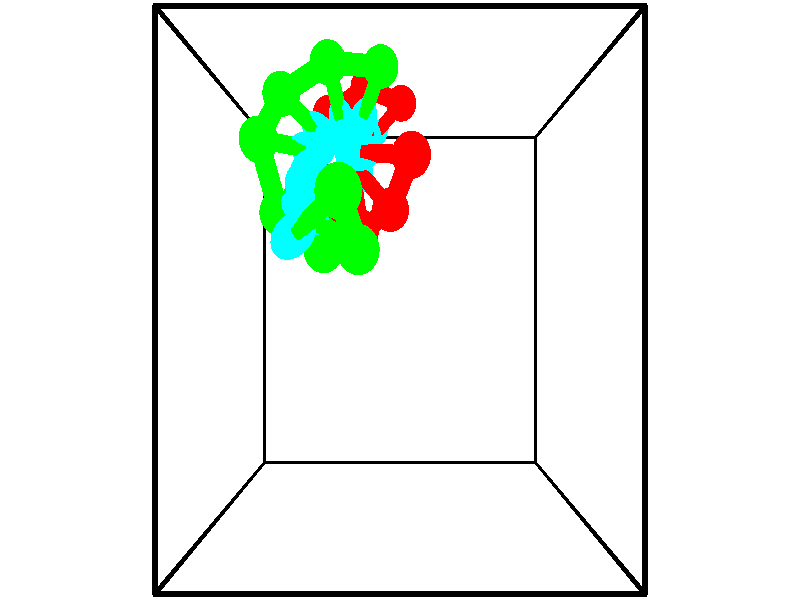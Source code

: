 // switches for output
#declare DRAW_BASES = 1; // possible values are 0, 1; only relevant for DNA ribbons
#declare DRAW_BASES_TYPE = 3; // possible values are 1, 2, 3; only relevant for DNA ribbons
#declare DRAW_FOG = 0; // set to 1 to enable fog

#include "colors.inc"

#include "transforms.inc"
background { rgb <1, 1, 1>}

#default {
   normal{
       ripples 0.25
       frequency 0.20
       turbulence 0.2
       lambda 5
   }
	finish {
		phong 0.1
		phong_size 40.
	}
}

// original window dimensions: 1024x640


// camera settings

camera {
	sky <-0, 1, 0>
	up <-0, 1, 0>
	right 1.6 * <1, 0, 0>
	location <2.5, 2.5, 11.1562>
	look_at <2.5, 2.5, 2.5>
	direction <0, 0, -8.6562>
	angle 67.0682
}


# declare cpy_camera_pos = <2.5, 2.5, 11.1562>;
# if (DRAW_FOG = 1)
fog {
	fog_type 2
	up vnormalize(cpy_camera_pos)
	color rgbt<1,1,1,0.3>
	distance 1e-5
	fog_alt 3e-3
	fog_offset 4
}
# end


// LIGHTS

# declare lum = 6;
global_settings {
	ambient_light rgb lum * <0.05, 0.05, 0.05>
	max_trace_level 15
}# declare cpy_direct_light_amount = 0.25;
light_source
{	1000 * <-1, -1, 1>,
	rgb lum * cpy_direct_light_amount
	parallel
}

light_source
{	1000 * <1, 1, -1>,
	rgb lum * cpy_direct_light_amount
	parallel
}

// strand 0

// nucleotide -1

// particle -1
sphere {
	<2.522284, 5.265307, 0.969230> 0.250000
	pigment { color rgbt <1,0,0,0> }
	no_shadow
}
cylinder {
	<2.242632, 5.032818, 0.802666>,  <2.074841, 4.893324, 0.702727>, 0.100000
	pigment { color rgbt <1,0,0,0> }
	no_shadow
}
cylinder {
	<2.242632, 5.032818, 0.802666>,  <2.522284, 5.265307, 0.969230>, 0.100000
	pigment { color rgbt <1,0,0,0> }
	no_shadow
}

// particle -1
sphere {
	<2.242632, 5.032818, 0.802666> 0.100000
	pigment { color rgbt <1,0,0,0> }
	no_shadow
}
sphere {
	0, 1
	scale<0.080000,0.200000,0.300000>
	matrix <0.037391, -0.611319, 0.790500,
		-0.714017, 0.537092, 0.449124,
		-0.699129, -0.581224, -0.416410,
		2.032893, 4.858451, 0.677743>
	pigment { color rgbt <0,1,1,0> }
	no_shadow
}
cylinder {
	<1.945266, 5.374674, 1.345323>,  <2.522284, 5.265307, 0.969230>, 0.130000
	pigment { color rgbt <1,0,0,0> }
	no_shadow
}

// nucleotide -1

// particle -1
sphere {
	<1.945266, 5.374674, 1.345323> 0.250000
	pigment { color rgbt <1,0,0,0> }
	no_shadow
}
cylinder {
	<1.975983, 5.007545, 1.189524>,  <1.994413, 4.787269, 1.096044>, 0.100000
	pigment { color rgbt <1,0,0,0> }
	no_shadow
}
cylinder {
	<1.975983, 5.007545, 1.189524>,  <1.945266, 5.374674, 1.345323>, 0.100000
	pigment { color rgbt <1,0,0,0> }
	no_shadow
}

// particle -1
sphere {
	<1.975983, 5.007545, 1.189524> 0.100000
	pigment { color rgbt <1,0,0,0> }
	no_shadow
}
sphere {
	0, 1
	scale<0.080000,0.200000,0.300000>
	matrix <-0.005495, -0.391035, 0.920359,
		-0.997032, -0.068537, -0.035072,
		0.076793, -0.917821, -0.389498,
		1.999021, 4.732199, 1.072674>
	pigment { color rgbt <0,1,1,0> }
	no_shadow
}
cylinder {
	<1.365729, 4.956052, 1.570763>,  <1.945266, 5.374674, 1.345323>, 0.130000
	pigment { color rgbt <1,0,0,0> }
	no_shadow
}

// nucleotide -1

// particle -1
sphere {
	<1.365729, 4.956052, 1.570763> 0.250000
	pigment { color rgbt <1,0,0,0> }
	no_shadow
}
cylinder {
	<1.679270, 4.724049, 1.482071>,  <1.867394, 4.584846, 1.428855>, 0.100000
	pigment { color rgbt <1,0,0,0> }
	no_shadow
}
cylinder {
	<1.679270, 4.724049, 1.482071>,  <1.365729, 4.956052, 1.570763>, 0.100000
	pigment { color rgbt <1,0,0,0> }
	no_shadow
}

// particle -1
sphere {
	<1.679270, 4.724049, 1.482071> 0.100000
	pigment { color rgbt <1,0,0,0> }
	no_shadow
}
sphere {
	0, 1
	scale<0.080000,0.200000,0.300000>
	matrix <-0.103129, -0.473728, 0.874612,
		-0.612324, -0.662699, -0.431149,
		0.783852, -0.580010, -0.221731,
		1.914425, 4.550046, 1.415552>
	pigment { color rgbt <0,1,1,0> }
	no_shadow
}
cylinder {
	<1.162458, 4.141552, 1.523889>,  <1.365729, 4.956052, 1.570763>, 0.130000
	pigment { color rgbt <1,0,0,0> }
	no_shadow
}

// nucleotide -1

// particle -1
sphere {
	<1.162458, 4.141552, 1.523889> 0.250000
	pigment { color rgbt <1,0,0,0> }
	no_shadow
}
cylinder {
	<1.536596, 4.226353, 1.637157>,  <1.761079, 4.277233, 1.705118>, 0.100000
	pigment { color rgbt <1,0,0,0> }
	no_shadow
}
cylinder {
	<1.536596, 4.226353, 1.637157>,  <1.162458, 4.141552, 1.523889>, 0.100000
	pigment { color rgbt <1,0,0,0> }
	no_shadow
}

// particle -1
sphere {
	<1.536596, 4.226353, 1.637157> 0.100000
	pigment { color rgbt <1,0,0,0> }
	no_shadow
}
sphere {
	0, 1
	scale<0.080000,0.200000,0.300000>
	matrix <-0.187940, -0.380353, 0.905544,
		0.299680, -0.900215, -0.315918,
		0.935345, 0.212000, 0.283171,
		1.817200, 4.289953, 1.722109>
	pigment { color rgbt <0,1,1,0> }
	no_shadow
}
cylinder {
	<1.410590, 3.574024, 1.919737>,  <1.162458, 4.141552, 1.523889>, 0.130000
	pigment { color rgbt <1,0,0,0> }
	no_shadow
}

// nucleotide -1

// particle -1
sphere {
	<1.410590, 3.574024, 1.919737> 0.250000
	pigment { color rgbt <1,0,0,0> }
	no_shadow
}
cylinder {
	<1.605904, 3.907436, 2.023123>,  <1.723092, 4.107484, 2.085155>, 0.100000
	pigment { color rgbt <1,0,0,0> }
	no_shadow
}
cylinder {
	<1.605904, 3.907436, 2.023123>,  <1.410590, 3.574024, 1.919737>, 0.100000
	pigment { color rgbt <1,0,0,0> }
	no_shadow
}

// particle -1
sphere {
	<1.605904, 3.907436, 2.023123> 0.100000
	pigment { color rgbt <1,0,0,0> }
	no_shadow
}
sphere {
	0, 1
	scale<0.080000,0.200000,0.300000>
	matrix <0.028855, -0.311432, 0.949830,
		0.872208, -0.456329, -0.176119,
		0.488284, 0.833531, 0.258466,
		1.752389, 4.157495, 2.100662>
	pigment { color rgbt <0,1,1,0> }
	no_shadow
}
cylinder {
	<1.944646, 3.341048, 2.400573>,  <1.410590, 3.574024, 1.919737>, 0.130000
	pigment { color rgbt <1,0,0,0> }
	no_shadow
}

// nucleotide -1

// particle -1
sphere {
	<1.944646, 3.341048, 2.400573> 0.250000
	pigment { color rgbt <1,0,0,0> }
	no_shadow
}
cylinder {
	<1.886383, 3.726536, 2.490042>,  <1.851425, 3.957828, 2.543723>, 0.100000
	pigment { color rgbt <1,0,0,0> }
	no_shadow
}
cylinder {
	<1.886383, 3.726536, 2.490042>,  <1.944646, 3.341048, 2.400573>, 0.100000
	pigment { color rgbt <1,0,0,0> }
	no_shadow
}

// particle -1
sphere {
	<1.886383, 3.726536, 2.490042> 0.100000
	pigment { color rgbt <1,0,0,0> }
	no_shadow
}
sphere {
	0, 1
	scale<0.080000,0.200000,0.300000>
	matrix <0.047971, -0.218938, 0.974559,
		0.988171, 0.152683, -0.014341,
		-0.145658, 0.963719, 0.223672,
		1.842685, 4.015652, 2.557143>
	pigment { color rgbt <0,1,1,0> }
	no_shadow
}
cylinder {
	<2.372347, 3.521208, 2.958519>,  <1.944646, 3.341048, 2.400573>, 0.130000
	pigment { color rgbt <1,0,0,0> }
	no_shadow
}

// nucleotide -1

// particle -1
sphere {
	<2.372347, 3.521208, 2.958519> 0.250000
	pigment { color rgbt <1,0,0,0> }
	no_shadow
}
cylinder {
	<2.092770, 3.806850, 2.974161>,  <1.925023, 3.978236, 2.983546>, 0.100000
	pigment { color rgbt <1,0,0,0> }
	no_shadow
}
cylinder {
	<2.092770, 3.806850, 2.974161>,  <2.372347, 3.521208, 2.958519>, 0.100000
	pigment { color rgbt <1,0,0,0> }
	no_shadow
}

// particle -1
sphere {
	<2.092770, 3.806850, 2.974161> 0.100000
	pigment { color rgbt <1,0,0,0> }
	no_shadow
}
sphere {
	0, 1
	scale<0.080000,0.200000,0.300000>
	matrix <-0.016072, -0.070348, 0.997393,
		0.714997, 0.696493, 0.060647,
		-0.698943, 0.714107, 0.039105,
		1.883087, 4.021082, 2.985893>
	pigment { color rgbt <0,1,1,0> }
	no_shadow
}
cylinder {
	<2.644077, 4.038967, 3.471204>,  <2.372347, 3.521208, 2.958519>, 0.130000
	pigment { color rgbt <1,0,0,0> }
	no_shadow
}

// nucleotide -1

// particle -1
sphere {
	<2.644077, 4.038967, 3.471204> 0.250000
	pigment { color rgbt <1,0,0,0> }
	no_shadow
}
cylinder {
	<2.246712, 4.062504, 3.431875>,  <2.008292, 4.076626, 3.408278>, 0.100000
	pigment { color rgbt <1,0,0,0> }
	no_shadow
}
cylinder {
	<2.246712, 4.062504, 3.431875>,  <2.644077, 4.038967, 3.471204>, 0.100000
	pigment { color rgbt <1,0,0,0> }
	no_shadow
}

// particle -1
sphere {
	<2.246712, 4.062504, 3.431875> 0.100000
	pigment { color rgbt <1,0,0,0> }
	no_shadow
}
sphere {
	0, 1
	scale<0.080000,0.200000,0.300000>
	matrix <-0.100495, -0.035201, 0.994315,
		0.055048, 0.997646, 0.040882,
		-0.993414, 0.058843, -0.098321,
		1.948688, 4.080157, 3.402379>
	pigment { color rgbt <0,1,1,0> }
	no_shadow
}
// strand 1

// nucleotide -1

// particle -1
sphere {
	<1.847166, 3.463147, 4.771699> 0.250000
	pigment { color rgbt <0,1,0,0> }
	no_shadow
}
cylinder {
	<1.545578, 3.250633, 4.617159>,  <1.364625, 3.123125, 4.524435>, 0.100000
	pigment { color rgbt <0,1,0,0> }
	no_shadow
}
cylinder {
	<1.545578, 3.250633, 4.617159>,  <1.847166, 3.463147, 4.771699>, 0.100000
	pigment { color rgbt <0,1,0,0> }
	no_shadow
}

// particle -1
sphere {
	<1.545578, 3.250633, 4.617159> 0.100000
	pigment { color rgbt <0,1,0,0> }
	no_shadow
}
sphere {
	0, 1
	scale<0.080000,0.200000,0.300000>
	matrix <0.114490, 0.472856, -0.873670,
		0.646857, -0.702953, -0.295692,
		-0.753969, -0.531285, -0.386351,
		1.319387, 3.091248, 4.501254>
	pigment { color rgbt <0,1,1,0> }
	no_shadow
}
cylinder {
	<2.010853, 2.991790, 4.090090>,  <1.847166, 3.463147, 4.771699>, 0.130000
	pigment { color rgbt <0,1,0,0> }
	no_shadow
}

// nucleotide -1

// particle -1
sphere {
	<2.010853, 2.991790, 4.090090> 0.250000
	pigment { color rgbt <0,1,0,0> }
	no_shadow
}
cylinder {
	<1.669273, 3.186844, 4.162737>,  <1.464326, 3.303876, 4.206325>, 0.100000
	pigment { color rgbt <0,1,0,0> }
	no_shadow
}
cylinder {
	<1.669273, 3.186844, 4.162737>,  <2.010853, 2.991790, 4.090090>, 0.100000
	pigment { color rgbt <0,1,0,0> }
	no_shadow
}

// particle -1
sphere {
	<1.669273, 3.186844, 4.162737> 0.100000
	pigment { color rgbt <0,1,0,0> }
	no_shadow
}
sphere {
	0, 1
	scale<0.080000,0.200000,0.300000>
	matrix <0.174923, 0.597723, -0.782387,
		-0.490076, -0.636348, -0.595723,
		-0.853948, 0.487635, 0.181617,
		1.413089, 3.333134, 4.217222>
	pigment { color rgbt <0,1,1,0> }
	no_shadow
}
cylinder {
	<1.528994, 3.032871, 3.494802>,  <2.010853, 2.991790, 4.090090>, 0.130000
	pigment { color rgbt <0,1,0,0> }
	no_shadow
}

// nucleotide -1

// particle -1
sphere {
	<1.528994, 3.032871, 3.494802> 0.250000
	pigment { color rgbt <0,1,0,0> }
	no_shadow
}
cylinder {
	<1.417000, 3.348198, 3.713951>,  <1.349803, 3.537394, 3.845441>, 0.100000
	pigment { color rgbt <0,1,0,0> }
	no_shadow
}
cylinder {
	<1.417000, 3.348198, 3.713951>,  <1.528994, 3.032871, 3.494802>, 0.100000
	pigment { color rgbt <0,1,0,0> }
	no_shadow
}

// particle -1
sphere {
	<1.417000, 3.348198, 3.713951> 0.100000
	pigment { color rgbt <0,1,0,0> }
	no_shadow
}
sphere {
	0, 1
	scale<0.080000,0.200000,0.300000>
	matrix <0.013045, 0.573770, -0.818913,
		-0.959915, -0.222137, -0.170931,
		-0.279986, 0.788317, 0.547873,
		1.333004, 3.584693, 3.878313>
	pigment { color rgbt <0,1,1,0> }
	no_shadow
}
cylinder {
	<0.906857, 3.455353, 3.216621>,  <1.528994, 3.032871, 3.494802>, 0.130000
	pigment { color rgbt <0,1,0,0> }
	no_shadow
}

// nucleotide -1

// particle -1
sphere {
	<0.906857, 3.455353, 3.216621> 0.250000
	pigment { color rgbt <0,1,0,0> }
	no_shadow
}
cylinder {
	<1.153629, 3.677811, 3.439367>,  <1.301693, 3.811285, 3.573015>, 0.100000
	pigment { color rgbt <0,1,0,0> }
	no_shadow
}
cylinder {
	<1.153629, 3.677811, 3.439367>,  <0.906857, 3.455353, 3.216621>, 0.100000
	pigment { color rgbt <0,1,0,0> }
	no_shadow
}

// particle -1
sphere {
	<1.153629, 3.677811, 3.439367> 0.100000
	pigment { color rgbt <0,1,0,0> }
	no_shadow
}
sphere {
	0, 1
	scale<0.080000,0.200000,0.300000>
	matrix <0.170464, 0.596343, -0.784421,
		-0.768335, 0.578859, 0.273100,
		0.616931, 0.556145, 0.556866,
		1.338709, 3.844654, 3.606427>
	pigment { color rgbt <0,1,1,0> }
	no_shadow
}
cylinder {
	<0.660791, 4.238475, 3.310585>,  <0.906857, 3.455353, 3.216621>, 0.130000
	pigment { color rgbt <0,1,0,0> }
	no_shadow
}

// nucleotide -1

// particle -1
sphere {
	<0.660791, 4.238475, 3.310585> 0.250000
	pigment { color rgbt <0,1,0,0> }
	no_shadow
}
cylinder {
	<1.055878, 4.176399, 3.317883>,  <1.292930, 4.139153, 3.322261>, 0.100000
	pigment { color rgbt <0,1,0,0> }
	no_shadow
}
cylinder {
	<1.055878, 4.176399, 3.317883>,  <0.660791, 4.238475, 3.310585>, 0.100000
	pigment { color rgbt <0,1,0,0> }
	no_shadow
}

// particle -1
sphere {
	<1.055878, 4.176399, 3.317883> 0.100000
	pigment { color rgbt <0,1,0,0> }
	no_shadow
}
sphere {
	0, 1
	scale<0.080000,0.200000,0.300000>
	matrix <0.109525, 0.604303, -0.789191,
		0.111450, 0.781495, 0.613877,
		0.987716, -0.155190, 0.018244,
		1.352193, 4.129842, 3.323356>
	pigment { color rgbt <0,1,1,0> }
	no_shadow
}
cylinder {
	<0.886896, 4.833246, 2.955276>,  <0.660791, 4.238475, 3.310585>, 0.130000
	pigment { color rgbt <0,1,0,0> }
	no_shadow
}

// nucleotide -1

// particle -1
sphere {
	<0.886896, 4.833246, 2.955276> 0.250000
	pigment { color rgbt <0,1,0,0> }
	no_shadow
}
cylinder {
	<1.192226, 4.575226, 2.969372>,  <1.375425, 4.420413, 2.977829>, 0.100000
	pigment { color rgbt <0,1,0,0> }
	no_shadow
}
cylinder {
	<1.192226, 4.575226, 2.969372>,  <0.886896, 4.833246, 2.955276>, 0.100000
	pigment { color rgbt <0,1,0,0> }
	no_shadow
}

// particle -1
sphere {
	<1.192226, 4.575226, 2.969372> 0.100000
	pigment { color rgbt <0,1,0,0> }
	no_shadow
}
sphere {
	0, 1
	scale<0.080000,0.200000,0.300000>
	matrix <0.309727, 0.317555, -0.896230,
		0.566923, 0.695031, 0.442188,
		0.763327, -0.645051, 0.035241,
		1.421224, 4.381711, 2.979944>
	pigment { color rgbt <0,1,1,0> }
	no_shadow
}
cylinder {
	<1.521870, 5.193834, 2.937343>,  <0.886896, 4.833246, 2.955276>, 0.130000
	pigment { color rgbt <0,1,0,0> }
	no_shadow
}

// nucleotide -1

// particle -1
sphere {
	<1.521870, 5.193834, 2.937343> 0.250000
	pigment { color rgbt <0,1,0,0> }
	no_shadow
}
cylinder {
	<1.621502, 4.831421, 2.800486>,  <1.681281, 4.613973, 2.718371>, 0.100000
	pigment { color rgbt <0,1,0,0> }
	no_shadow
}
cylinder {
	<1.621502, 4.831421, 2.800486>,  <1.521870, 5.193834, 2.937343>, 0.100000
	pigment { color rgbt <0,1,0,0> }
	no_shadow
}

// particle -1
sphere {
	<1.621502, 4.831421, 2.800486> 0.100000
	pigment { color rgbt <0,1,0,0> }
	no_shadow
}
sphere {
	0, 1
	scale<0.080000,0.200000,0.300000>
	matrix <0.358198, 0.414409, -0.836636,
		0.899807, 0.085834, 0.427761,
		0.249080, -0.906034, -0.342143,
		1.696226, 4.559611, 2.697843>
	pigment { color rgbt <0,1,1,0> }
	no_shadow
}
cylinder {
	<2.227478, 5.250429, 2.619222>,  <1.521870, 5.193834, 2.937343>, 0.130000
	pigment { color rgbt <0,1,0,0> }
	no_shadow
}

// nucleotide -1

// particle -1
sphere {
	<2.227478, 5.250429, 2.619222> 0.250000
	pigment { color rgbt <0,1,0,0> }
	no_shadow
}
cylinder {
	<2.069817, 4.922447, 2.453176>,  <1.975220, 4.725658, 2.353549>, 0.100000
	pigment { color rgbt <0,1,0,0> }
	no_shadow
}
cylinder {
	<2.069817, 4.922447, 2.453176>,  <2.227478, 5.250429, 2.619222>, 0.100000
	pigment { color rgbt <0,1,0,0> }
	no_shadow
}

// particle -1
sphere {
	<2.069817, 4.922447, 2.453176> 0.100000
	pigment { color rgbt <0,1,0,0> }
	no_shadow
}
sphere {
	0, 1
	scale<0.080000,0.200000,0.300000>
	matrix <0.203072, 0.362813, -0.909466,
		0.896329, -0.442767, 0.023506,
		-0.394153, -0.819954, -0.415113,
		1.951571, 4.676461, 2.328643>
	pigment { color rgbt <0,1,1,0> }
	no_shadow
}
// box output
cylinder {
	<0.000000, 0.000000, 0.000000>,  <5.000000, 0.000000, 0.000000>, 0.025000
	pigment { color rgbt <0,0,0,0> }
	no_shadow
}
cylinder {
	<0.000000, 0.000000, 0.000000>,  <0.000000, 5.000000, 0.000000>, 0.025000
	pigment { color rgbt <0,0,0,0> }
	no_shadow
}
cylinder {
	<0.000000, 0.000000, 0.000000>,  <0.000000, 0.000000, 5.000000>, 0.025000
	pigment { color rgbt <0,0,0,0> }
	no_shadow
}
cylinder {
	<5.000000, 5.000000, 5.000000>,  <0.000000, 5.000000, 5.000000>, 0.025000
	pigment { color rgbt <0,0,0,0> }
	no_shadow
}
cylinder {
	<5.000000, 5.000000, 5.000000>,  <5.000000, 0.000000, 5.000000>, 0.025000
	pigment { color rgbt <0,0,0,0> }
	no_shadow
}
cylinder {
	<5.000000, 5.000000, 5.000000>,  <5.000000, 5.000000, 0.000000>, 0.025000
	pigment { color rgbt <0,0,0,0> }
	no_shadow
}
cylinder {
	<0.000000, 0.000000, 5.000000>,  <0.000000, 5.000000, 5.000000>, 0.025000
	pigment { color rgbt <0,0,0,0> }
	no_shadow
}
cylinder {
	<0.000000, 0.000000, 5.000000>,  <5.000000, 0.000000, 5.000000>, 0.025000
	pigment { color rgbt <0,0,0,0> }
	no_shadow
}
cylinder {
	<5.000000, 5.000000, 0.000000>,  <0.000000, 5.000000, 0.000000>, 0.025000
	pigment { color rgbt <0,0,0,0> }
	no_shadow
}
cylinder {
	<5.000000, 5.000000, 0.000000>,  <5.000000, 0.000000, 0.000000>, 0.025000
	pigment { color rgbt <0,0,0,0> }
	no_shadow
}
cylinder {
	<5.000000, 0.000000, 5.000000>,  <5.000000, 0.000000, 0.000000>, 0.025000
	pigment { color rgbt <0,0,0,0> }
	no_shadow
}
cylinder {
	<0.000000, 5.000000, 0.000000>,  <0.000000, 5.000000, 5.000000>, 0.025000
	pigment { color rgbt <0,0,0,0> }
	no_shadow
}
// end of box output
